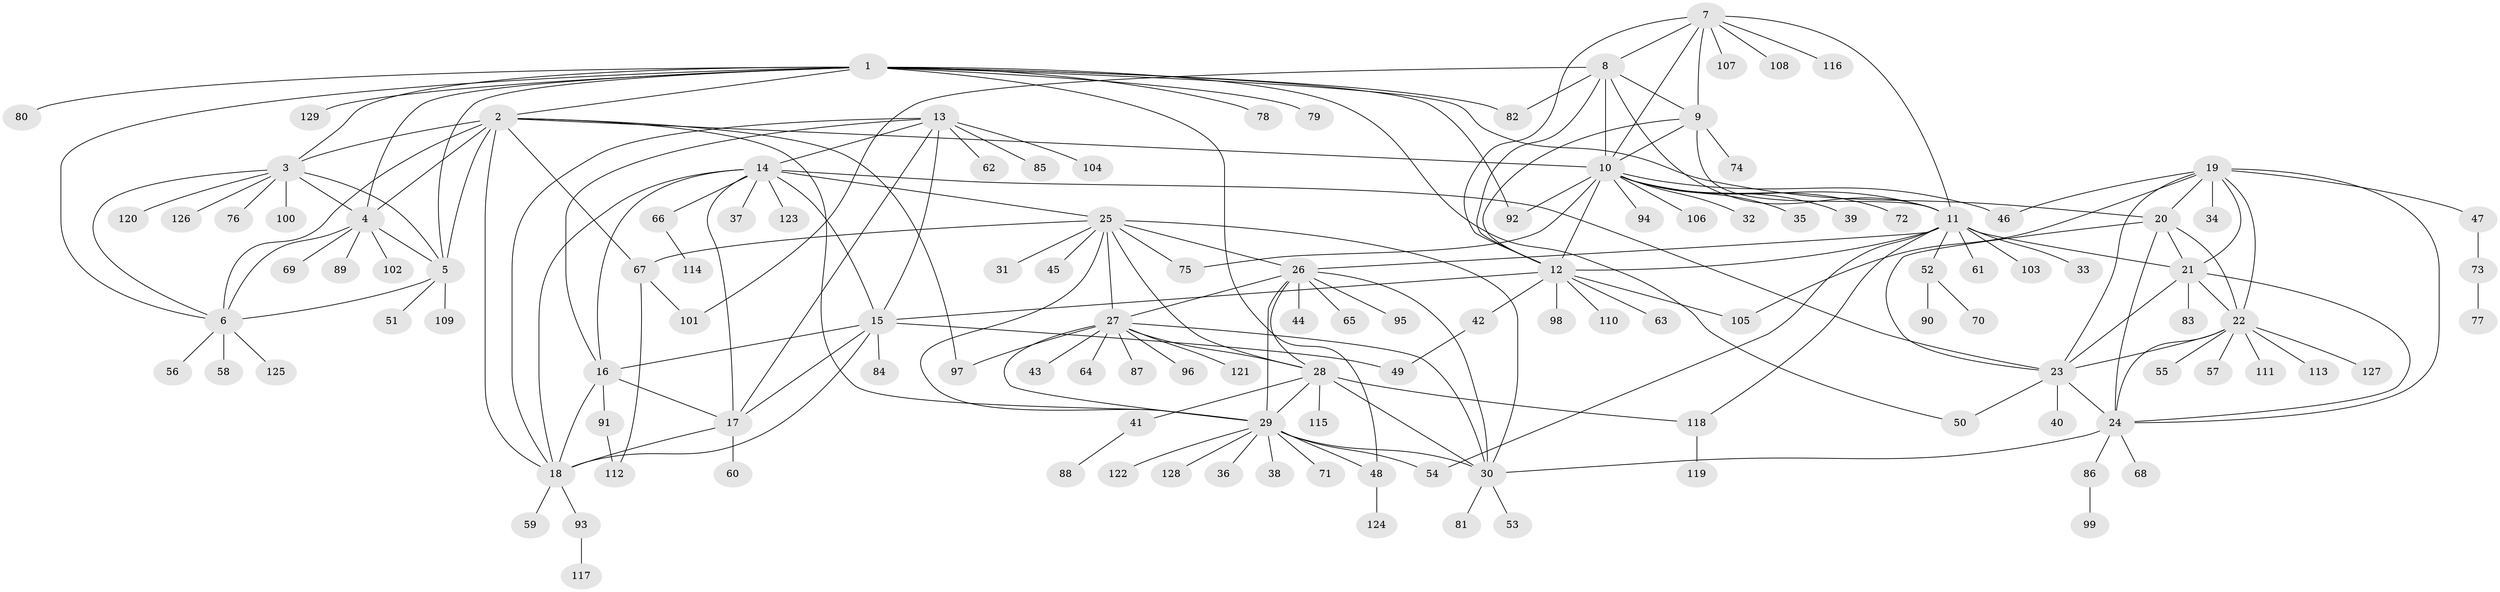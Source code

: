 // coarse degree distribution, {16: 0.02564102564102564, 4: 0.1282051282051282, 7: 0.1282051282051282, 5: 0.07692307692307693, 10: 0.02564102564102564, 2: 0.15384615384615385, 6: 0.1794871794871795, 8: 0.07692307692307693, 3: 0.02564102564102564, 1: 0.1794871794871795}
// Generated by graph-tools (version 1.1) at 2025/52/03/04/25 22:52:08]
// undirected, 129 vertices, 198 edges
graph export_dot {
  node [color=gray90,style=filled];
  1;
  2;
  3;
  4;
  5;
  6;
  7;
  8;
  9;
  10;
  11;
  12;
  13;
  14;
  15;
  16;
  17;
  18;
  19;
  20;
  21;
  22;
  23;
  24;
  25;
  26;
  27;
  28;
  29;
  30;
  31;
  32;
  33;
  34;
  35;
  36;
  37;
  38;
  39;
  40;
  41;
  42;
  43;
  44;
  45;
  46;
  47;
  48;
  49;
  50;
  51;
  52;
  53;
  54;
  55;
  56;
  57;
  58;
  59;
  60;
  61;
  62;
  63;
  64;
  65;
  66;
  67;
  68;
  69;
  70;
  71;
  72;
  73;
  74;
  75;
  76;
  77;
  78;
  79;
  80;
  81;
  82;
  83;
  84;
  85;
  86;
  87;
  88;
  89;
  90;
  91;
  92;
  93;
  94;
  95;
  96;
  97;
  98;
  99;
  100;
  101;
  102;
  103;
  104;
  105;
  106;
  107;
  108;
  109;
  110;
  111;
  112;
  113;
  114;
  115;
  116;
  117;
  118;
  119;
  120;
  121;
  122;
  123;
  124;
  125;
  126;
  127;
  128;
  129;
  1 -- 2;
  1 -- 3;
  1 -- 4;
  1 -- 5;
  1 -- 6;
  1 -- 20;
  1 -- 48;
  1 -- 50;
  1 -- 78;
  1 -- 79;
  1 -- 80;
  1 -- 82;
  1 -- 92;
  1 -- 129;
  2 -- 3;
  2 -- 4;
  2 -- 5;
  2 -- 6;
  2 -- 10;
  2 -- 18;
  2 -- 29;
  2 -- 67;
  2 -- 97;
  3 -- 4;
  3 -- 5;
  3 -- 6;
  3 -- 76;
  3 -- 100;
  3 -- 120;
  3 -- 126;
  4 -- 5;
  4 -- 6;
  4 -- 69;
  4 -- 89;
  4 -- 102;
  5 -- 6;
  5 -- 51;
  5 -- 109;
  6 -- 56;
  6 -- 58;
  6 -- 125;
  7 -- 8;
  7 -- 9;
  7 -- 10;
  7 -- 11;
  7 -- 12;
  7 -- 107;
  7 -- 108;
  7 -- 116;
  8 -- 9;
  8 -- 10;
  8 -- 11;
  8 -- 12;
  8 -- 82;
  8 -- 101;
  9 -- 10;
  9 -- 11;
  9 -- 12;
  9 -- 74;
  10 -- 11;
  10 -- 12;
  10 -- 32;
  10 -- 35;
  10 -- 39;
  10 -- 46;
  10 -- 72;
  10 -- 75;
  10 -- 92;
  10 -- 94;
  10 -- 106;
  11 -- 12;
  11 -- 21;
  11 -- 26;
  11 -- 33;
  11 -- 52;
  11 -- 54;
  11 -- 61;
  11 -- 103;
  11 -- 118;
  12 -- 15;
  12 -- 42;
  12 -- 63;
  12 -- 98;
  12 -- 105;
  12 -- 110;
  13 -- 14;
  13 -- 15;
  13 -- 16;
  13 -- 17;
  13 -- 18;
  13 -- 62;
  13 -- 85;
  13 -- 104;
  14 -- 15;
  14 -- 16;
  14 -- 17;
  14 -- 18;
  14 -- 23;
  14 -- 25;
  14 -- 37;
  14 -- 66;
  14 -- 123;
  15 -- 16;
  15 -- 17;
  15 -- 18;
  15 -- 49;
  15 -- 84;
  16 -- 17;
  16 -- 18;
  16 -- 91;
  17 -- 18;
  17 -- 60;
  18 -- 59;
  18 -- 93;
  19 -- 20;
  19 -- 21;
  19 -- 22;
  19 -- 23;
  19 -- 24;
  19 -- 34;
  19 -- 46;
  19 -- 47;
  19 -- 105;
  20 -- 21;
  20 -- 22;
  20 -- 23;
  20 -- 24;
  21 -- 22;
  21 -- 23;
  21 -- 24;
  21 -- 83;
  22 -- 23;
  22 -- 24;
  22 -- 55;
  22 -- 57;
  22 -- 111;
  22 -- 113;
  22 -- 127;
  23 -- 24;
  23 -- 40;
  23 -- 50;
  24 -- 30;
  24 -- 68;
  24 -- 86;
  25 -- 26;
  25 -- 27;
  25 -- 28;
  25 -- 29;
  25 -- 30;
  25 -- 31;
  25 -- 45;
  25 -- 67;
  25 -- 75;
  26 -- 27;
  26 -- 28;
  26 -- 29;
  26 -- 30;
  26 -- 44;
  26 -- 65;
  26 -- 95;
  27 -- 28;
  27 -- 29;
  27 -- 30;
  27 -- 43;
  27 -- 64;
  27 -- 87;
  27 -- 96;
  27 -- 97;
  27 -- 121;
  28 -- 29;
  28 -- 30;
  28 -- 41;
  28 -- 115;
  28 -- 118;
  29 -- 30;
  29 -- 36;
  29 -- 38;
  29 -- 48;
  29 -- 54;
  29 -- 71;
  29 -- 122;
  29 -- 128;
  30 -- 53;
  30 -- 81;
  41 -- 88;
  42 -- 49;
  47 -- 73;
  48 -- 124;
  52 -- 70;
  52 -- 90;
  66 -- 114;
  67 -- 101;
  67 -- 112;
  73 -- 77;
  86 -- 99;
  91 -- 112;
  93 -- 117;
  118 -- 119;
}
